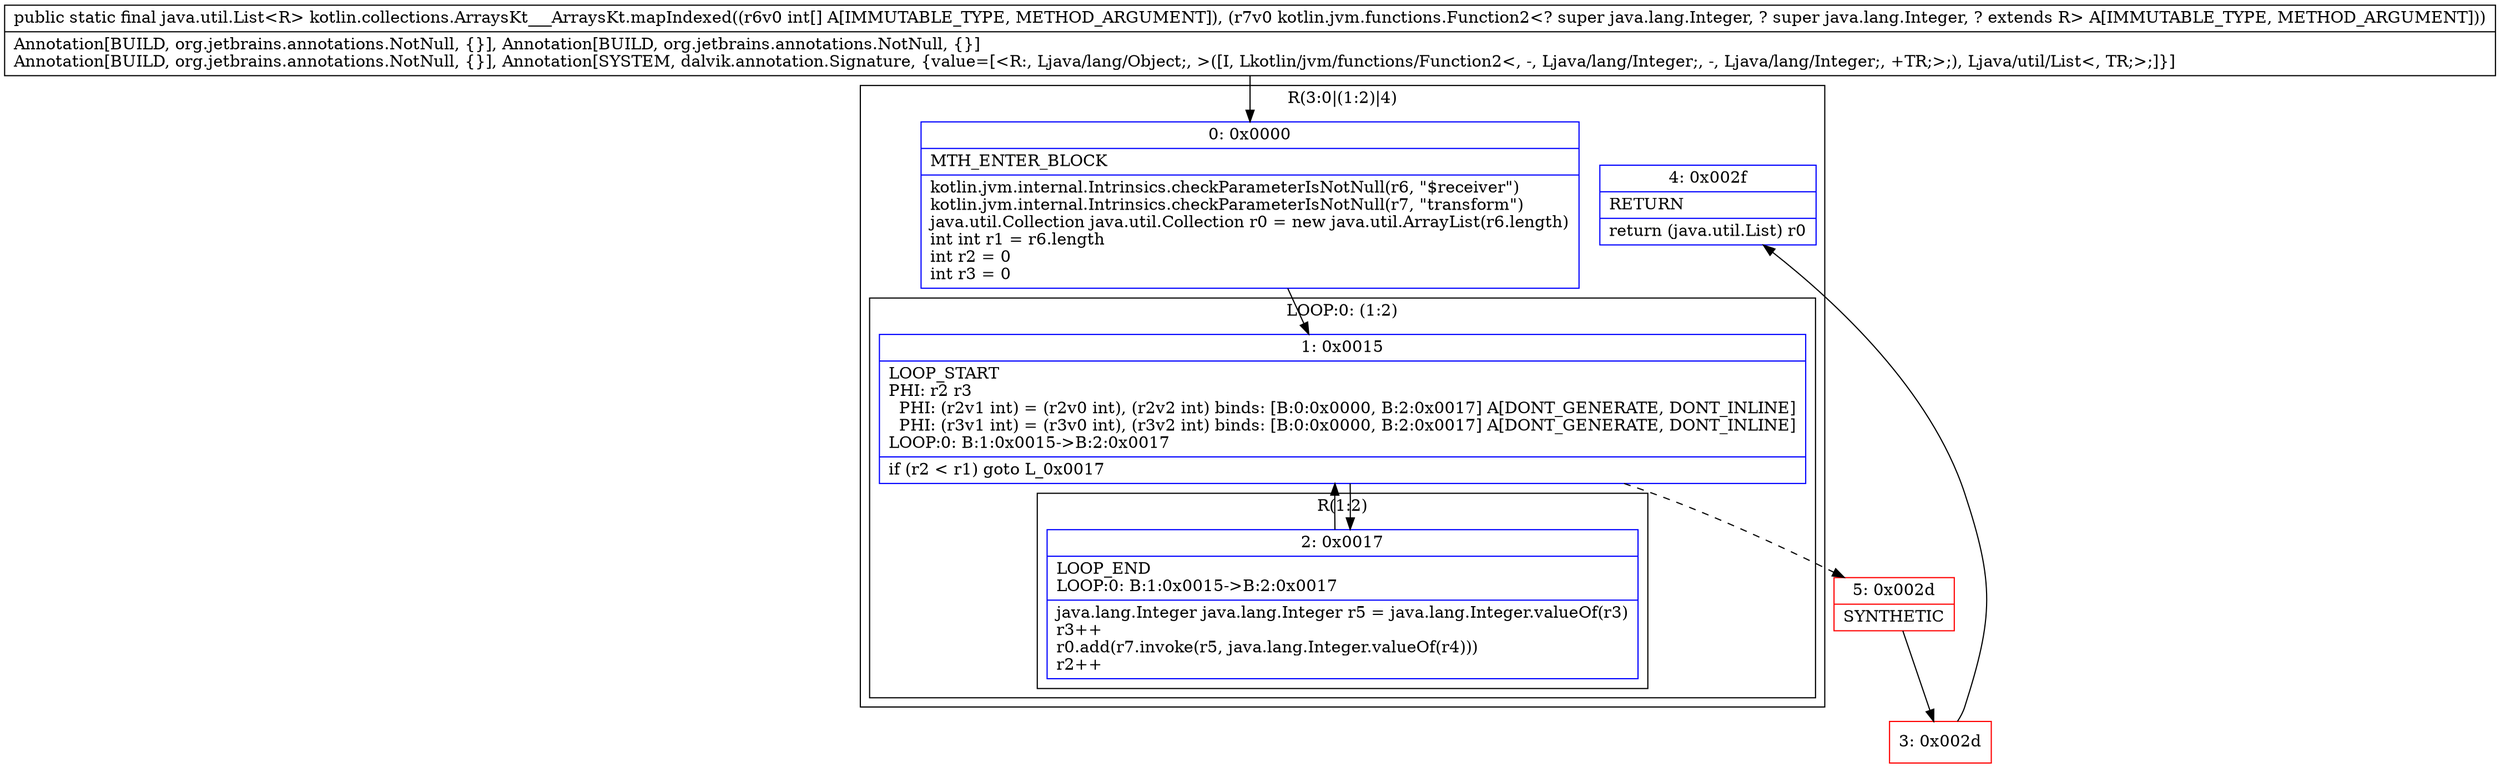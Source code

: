 digraph "CFG forkotlin.collections.ArraysKt___ArraysKt.mapIndexed([ILkotlin\/jvm\/functions\/Function2;)Ljava\/util\/List;" {
subgraph cluster_Region_756020702 {
label = "R(3:0|(1:2)|4)";
node [shape=record,color=blue];
Node_0 [shape=record,label="{0\:\ 0x0000|MTH_ENTER_BLOCK\l|kotlin.jvm.internal.Intrinsics.checkParameterIsNotNull(r6, \"$receiver\")\lkotlin.jvm.internal.Intrinsics.checkParameterIsNotNull(r7, \"transform\")\ljava.util.Collection java.util.Collection r0 = new java.util.ArrayList(r6.length)\lint int r1 = r6.length\lint r2 = 0\lint r3 = 0\l}"];
subgraph cluster_LoopRegion_2075302512 {
label = "LOOP:0: (1:2)";
node [shape=record,color=blue];
Node_1 [shape=record,label="{1\:\ 0x0015|LOOP_START\lPHI: r2 r3 \l  PHI: (r2v1 int) = (r2v0 int), (r2v2 int) binds: [B:0:0x0000, B:2:0x0017] A[DONT_GENERATE, DONT_INLINE]\l  PHI: (r3v1 int) = (r3v0 int), (r3v2 int) binds: [B:0:0x0000, B:2:0x0017] A[DONT_GENERATE, DONT_INLINE]\lLOOP:0: B:1:0x0015\-\>B:2:0x0017\l|if (r2 \< r1) goto L_0x0017\l}"];
subgraph cluster_Region_1350345012 {
label = "R(1:2)";
node [shape=record,color=blue];
Node_2 [shape=record,label="{2\:\ 0x0017|LOOP_END\lLOOP:0: B:1:0x0015\-\>B:2:0x0017\l|java.lang.Integer java.lang.Integer r5 = java.lang.Integer.valueOf(r3)\lr3++\lr0.add(r7.invoke(r5, java.lang.Integer.valueOf(r4)))\lr2++\l}"];
}
}
Node_4 [shape=record,label="{4\:\ 0x002f|RETURN\l|return (java.util.List) r0\l}"];
}
Node_3 [shape=record,color=red,label="{3\:\ 0x002d}"];
Node_5 [shape=record,color=red,label="{5\:\ 0x002d|SYNTHETIC\l}"];
MethodNode[shape=record,label="{public static final java.util.List\<R\> kotlin.collections.ArraysKt___ArraysKt.mapIndexed((r6v0 int[] A[IMMUTABLE_TYPE, METHOD_ARGUMENT]), (r7v0 kotlin.jvm.functions.Function2\<? super java.lang.Integer, ? super java.lang.Integer, ? extends R\> A[IMMUTABLE_TYPE, METHOD_ARGUMENT]))  | Annotation[BUILD, org.jetbrains.annotations.NotNull, \{\}], Annotation[BUILD, org.jetbrains.annotations.NotNull, \{\}]\lAnnotation[BUILD, org.jetbrains.annotations.NotNull, \{\}], Annotation[SYSTEM, dalvik.annotation.Signature, \{value=[\<R:, Ljava\/lang\/Object;, \>([I, Lkotlin\/jvm\/functions\/Function2\<, \-, Ljava\/lang\/Integer;, \-, Ljava\/lang\/Integer;, +TR;\>;), Ljava\/util\/List\<, TR;\>;]\}]\l}"];
MethodNode -> Node_0;
Node_0 -> Node_1;
Node_1 -> Node_2;
Node_1 -> Node_5[style=dashed];
Node_2 -> Node_1;
Node_3 -> Node_4;
Node_5 -> Node_3;
}

